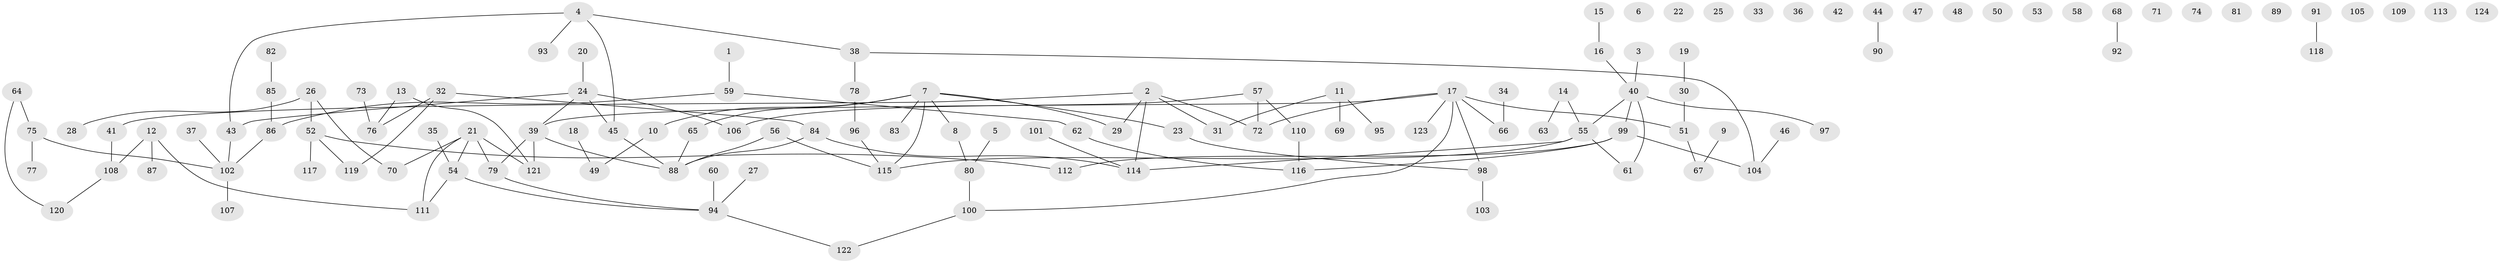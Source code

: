 // coarse degree distribution, {2: 0.08928571428571429, 6: 0.05357142857142857, 4: 0.03571428571428571, 5: 0.05357142857142857, 0: 0.39285714285714285, 1: 0.23214285714285715, 3: 0.10714285714285714, 12: 0.017857142857142856, 10: 0.017857142857142856}
// Generated by graph-tools (version 1.1) at 2025/16/03/04/25 18:16:47]
// undirected, 124 vertices, 124 edges
graph export_dot {
graph [start="1"]
  node [color=gray90,style=filled];
  1;
  2;
  3;
  4;
  5;
  6;
  7;
  8;
  9;
  10;
  11;
  12;
  13;
  14;
  15;
  16;
  17;
  18;
  19;
  20;
  21;
  22;
  23;
  24;
  25;
  26;
  27;
  28;
  29;
  30;
  31;
  32;
  33;
  34;
  35;
  36;
  37;
  38;
  39;
  40;
  41;
  42;
  43;
  44;
  45;
  46;
  47;
  48;
  49;
  50;
  51;
  52;
  53;
  54;
  55;
  56;
  57;
  58;
  59;
  60;
  61;
  62;
  63;
  64;
  65;
  66;
  67;
  68;
  69;
  70;
  71;
  72;
  73;
  74;
  75;
  76;
  77;
  78;
  79;
  80;
  81;
  82;
  83;
  84;
  85;
  86;
  87;
  88;
  89;
  90;
  91;
  92;
  93;
  94;
  95;
  96;
  97;
  98;
  99;
  100;
  101;
  102;
  103;
  104;
  105;
  106;
  107;
  108;
  109;
  110;
  111;
  112;
  113;
  114;
  115;
  116;
  117;
  118;
  119;
  120;
  121;
  122;
  123;
  124;
  1 -- 59;
  2 -- 29;
  2 -- 31;
  2 -- 41;
  2 -- 72;
  2 -- 114;
  3 -- 40;
  4 -- 38;
  4 -- 43;
  4 -- 45;
  4 -- 93;
  5 -- 80;
  7 -- 8;
  7 -- 10;
  7 -- 23;
  7 -- 29;
  7 -- 65;
  7 -- 83;
  7 -- 115;
  8 -- 80;
  9 -- 67;
  10 -- 49;
  11 -- 31;
  11 -- 69;
  11 -- 95;
  12 -- 87;
  12 -- 108;
  12 -- 111;
  13 -- 76;
  13 -- 121;
  14 -- 55;
  14 -- 63;
  15 -- 16;
  16 -- 40;
  17 -- 39;
  17 -- 51;
  17 -- 66;
  17 -- 72;
  17 -- 98;
  17 -- 100;
  17 -- 123;
  18 -- 49;
  19 -- 30;
  20 -- 24;
  21 -- 54;
  21 -- 70;
  21 -- 79;
  21 -- 111;
  21 -- 121;
  23 -- 98;
  24 -- 39;
  24 -- 43;
  24 -- 45;
  24 -- 106;
  26 -- 28;
  26 -- 52;
  26 -- 70;
  27 -- 94;
  30 -- 51;
  32 -- 76;
  32 -- 84;
  32 -- 119;
  34 -- 66;
  35 -- 54;
  37 -- 102;
  38 -- 78;
  38 -- 104;
  39 -- 79;
  39 -- 88;
  39 -- 121;
  40 -- 55;
  40 -- 61;
  40 -- 97;
  40 -- 99;
  41 -- 108;
  43 -- 102;
  44 -- 90;
  45 -- 88;
  46 -- 104;
  51 -- 67;
  52 -- 112;
  52 -- 117;
  52 -- 119;
  54 -- 94;
  54 -- 111;
  55 -- 61;
  55 -- 114;
  55 -- 115;
  56 -- 88;
  56 -- 115;
  57 -- 72;
  57 -- 106;
  57 -- 110;
  59 -- 62;
  59 -- 86;
  60 -- 94;
  62 -- 116;
  64 -- 75;
  64 -- 120;
  65 -- 88;
  68 -- 92;
  73 -- 76;
  75 -- 77;
  75 -- 102;
  78 -- 96;
  79 -- 94;
  80 -- 100;
  82 -- 85;
  84 -- 88;
  84 -- 114;
  85 -- 86;
  86 -- 102;
  91 -- 118;
  94 -- 122;
  96 -- 115;
  98 -- 103;
  99 -- 104;
  99 -- 112;
  99 -- 116;
  100 -- 122;
  101 -- 114;
  102 -- 107;
  108 -- 120;
  110 -- 116;
}
